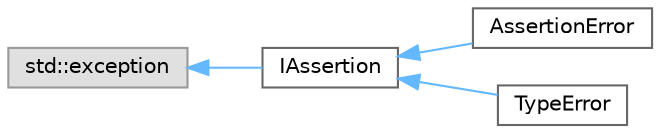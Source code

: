 digraph "Graphical Class Hierarchy"
{
 // LATEX_PDF_SIZE
  bgcolor="transparent";
  edge [fontname=Helvetica,fontsize=10,labelfontname=Helvetica,labelfontsize=10];
  node [fontname=Helvetica,fontsize=10,shape=box,height=0.2,width=0.4];
  rankdir="LR";
  Node0 [id="Node000000",label="std::exception",height=0.2,width=0.4,color="grey60", fillcolor="#E0E0E0", style="filled",tooltip=" "];
  Node0 -> Node1 [id="edge13_Node000000_Node000001",dir="back",color="steelblue1",style="solid",tooltip=" "];
  Node1 [id="Node000001",label="IAssertion",height=0.2,width=0.4,color="grey40", fillcolor="white", style="filled",URL="$classIAssertion.html",tooltip=" "];
  Node1 -> Node2 [id="edge14_Node000001_Node000002",dir="back",color="steelblue1",style="solid",tooltip=" "];
  Node2 [id="Node000002",label="AssertionError",height=0.2,width=0.4,color="grey40", fillcolor="white", style="filled",URL="$classAssertionError.html",tooltip=" "];
  Node1 -> Node3 [id="edge15_Node000001_Node000003",dir="back",color="steelblue1",style="solid",tooltip=" "];
  Node3 [id="Node000003",label="TypeError",height=0.2,width=0.4,color="grey40", fillcolor="white", style="filled",URL="$classTypeError.html",tooltip=" "];
}
